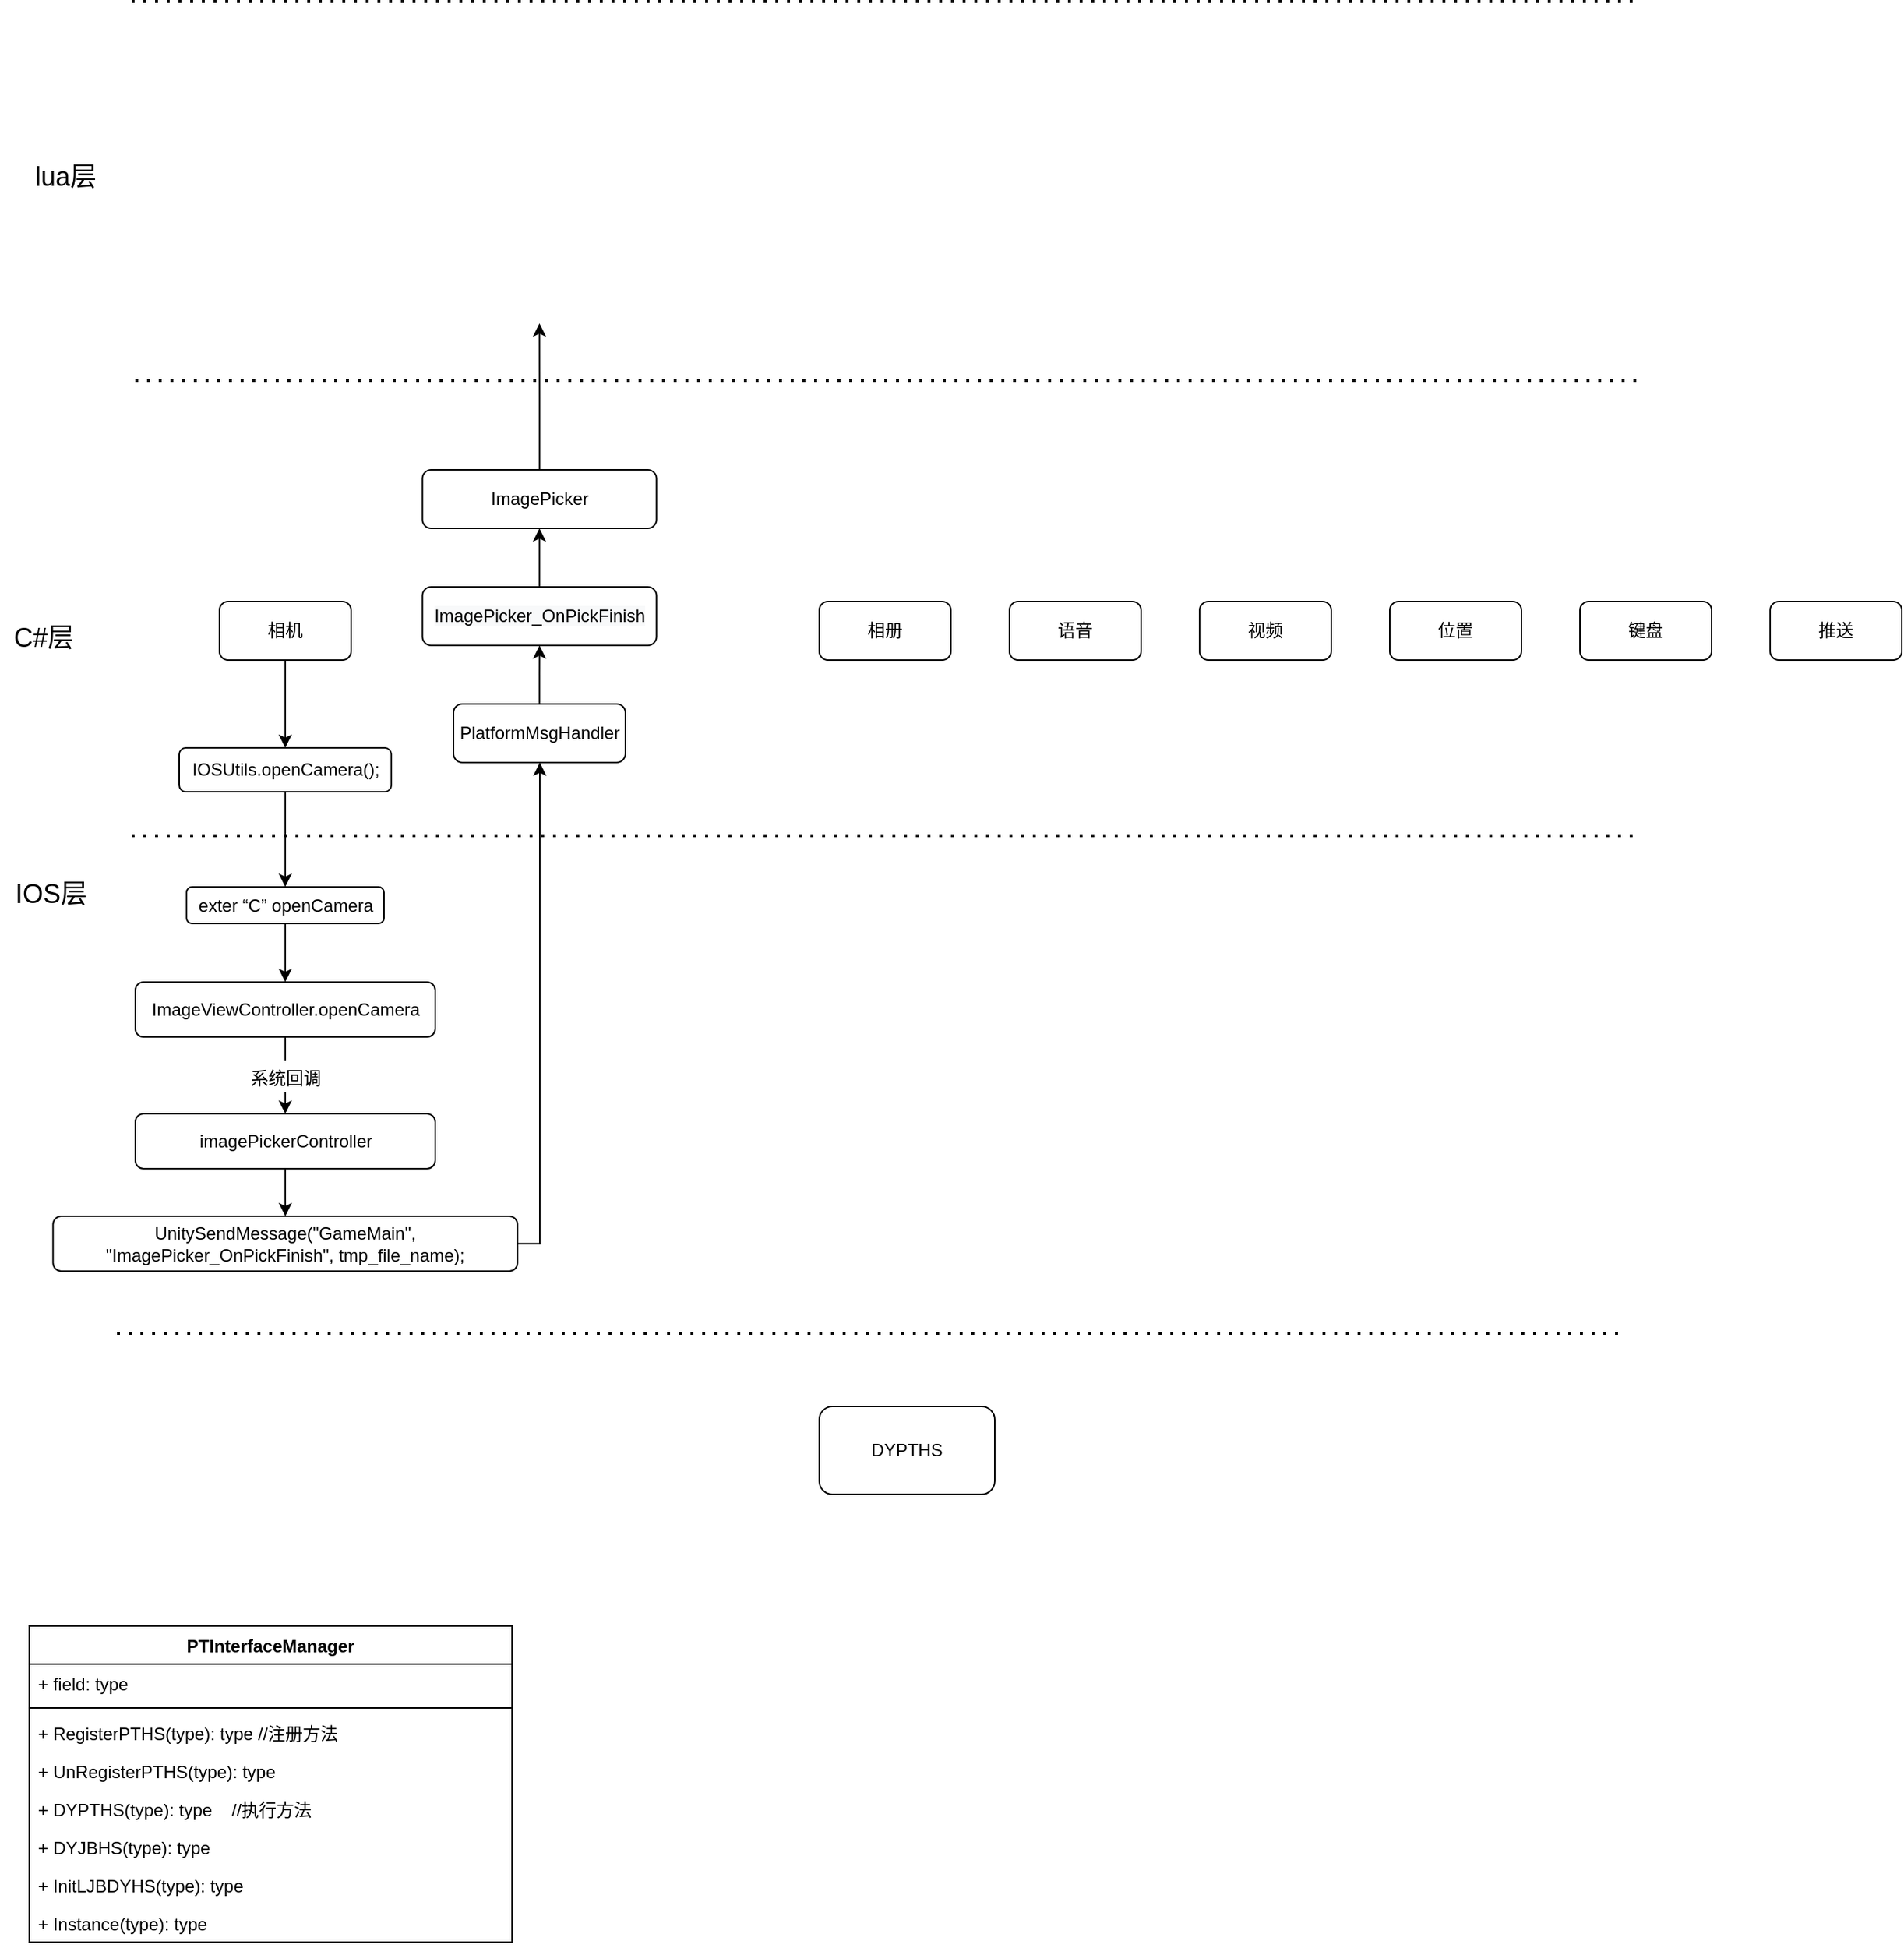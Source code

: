 <mxfile version="14.1.1" type="github">
  <diagram id="74I6Pbm7i6Ht6HoFf3ie" name="Page-1">
    <mxGraphModel dx="1673" dy="2103" grid="1" gridSize="10" guides="1" tooltips="1" connect="1" arrows="1" fold="1" page="1" pageScale="1" pageWidth="827" pageHeight="1169" math="0" shadow="0">
      <root>
        <mxCell id="0" />
        <mxCell id="1" parent="0" />
        <mxCell id="IMY1rGLVhlN_etr2v60y-4" value="DYPTHS" style="rounded=1;whiteSpace=wrap;html=1;" vertex="1" parent="1">
          <mxGeometry x="570" y="590" width="120" height="60" as="geometry" />
        </mxCell>
        <mxCell id="IMY1rGLVhlN_etr2v60y-6" value="PTInterfaceManager" style="swimlane;fontStyle=1;align=center;verticalAlign=top;childLayout=stackLayout;horizontal=1;startSize=26;horizontalStack=0;resizeParent=1;resizeParentMax=0;resizeLast=0;collapsible=1;marginBottom=0;" vertex="1" parent="1">
          <mxGeometry x="30" y="740" width="330" height="216" as="geometry" />
        </mxCell>
        <mxCell id="IMY1rGLVhlN_etr2v60y-7" value="+ field: type" style="text;strokeColor=none;fillColor=none;align=left;verticalAlign=top;spacingLeft=4;spacingRight=4;overflow=hidden;rotatable=0;points=[[0,0.5],[1,0.5]];portConstraint=eastwest;" vertex="1" parent="IMY1rGLVhlN_etr2v60y-6">
          <mxGeometry y="26" width="330" height="26" as="geometry" />
        </mxCell>
        <mxCell id="IMY1rGLVhlN_etr2v60y-8" value="" style="line;strokeWidth=1;fillColor=none;align=left;verticalAlign=middle;spacingTop=-1;spacingLeft=3;spacingRight=3;rotatable=0;labelPosition=right;points=[];portConstraint=eastwest;" vertex="1" parent="IMY1rGLVhlN_etr2v60y-6">
          <mxGeometry y="52" width="330" height="8" as="geometry" />
        </mxCell>
        <mxCell id="IMY1rGLVhlN_etr2v60y-9" value="+ RegisterPTHS(type): type //注册方法" style="text;strokeColor=none;fillColor=none;align=left;verticalAlign=top;spacingLeft=4;spacingRight=4;overflow=hidden;rotatable=0;points=[[0,0.5],[1,0.5]];portConstraint=eastwest;" vertex="1" parent="IMY1rGLVhlN_etr2v60y-6">
          <mxGeometry y="60" width="330" height="26" as="geometry" />
        </mxCell>
        <mxCell id="IMY1rGLVhlN_etr2v60y-10" value="+ UnRegisterPTHS(type): type" style="text;strokeColor=none;fillColor=none;align=left;verticalAlign=top;spacingLeft=4;spacingRight=4;overflow=hidden;rotatable=0;points=[[0,0.5],[1,0.5]];portConstraint=eastwest;" vertex="1" parent="IMY1rGLVhlN_etr2v60y-6">
          <mxGeometry y="86" width="330" height="26" as="geometry" />
        </mxCell>
        <mxCell id="IMY1rGLVhlN_etr2v60y-11" value="+ DYPTHS(type): type    //执行方法" style="text;strokeColor=none;fillColor=none;align=left;verticalAlign=top;spacingLeft=4;spacingRight=4;overflow=hidden;rotatable=0;points=[[0,0.5],[1,0.5]];portConstraint=eastwest;" vertex="1" parent="IMY1rGLVhlN_etr2v60y-6">
          <mxGeometry y="112" width="330" height="26" as="geometry" />
        </mxCell>
        <mxCell id="IMY1rGLVhlN_etr2v60y-12" value="+ DYJBHS(type): type" style="text;strokeColor=none;fillColor=none;align=left;verticalAlign=top;spacingLeft=4;spacingRight=4;overflow=hidden;rotatable=0;points=[[0,0.5],[1,0.5]];portConstraint=eastwest;" vertex="1" parent="IMY1rGLVhlN_etr2v60y-6">
          <mxGeometry y="138" width="330" height="26" as="geometry" />
        </mxCell>
        <mxCell id="IMY1rGLVhlN_etr2v60y-13" value="+ InitLJBDYHS(type): type" style="text;strokeColor=none;fillColor=none;align=left;verticalAlign=top;spacingLeft=4;spacingRight=4;overflow=hidden;rotatable=0;points=[[0,0.5],[1,0.5]];portConstraint=eastwest;" vertex="1" parent="IMY1rGLVhlN_etr2v60y-6">
          <mxGeometry y="164" width="330" height="26" as="geometry" />
        </mxCell>
        <mxCell id="IMY1rGLVhlN_etr2v60y-14" value="+ Instance(type): type" style="text;strokeColor=none;fillColor=none;align=left;verticalAlign=top;spacingLeft=4;spacingRight=4;overflow=hidden;rotatable=0;points=[[0,0.5],[1,0.5]];portConstraint=eastwest;" vertex="1" parent="IMY1rGLVhlN_etr2v60y-6">
          <mxGeometry y="190" width="330" height="26" as="geometry" />
        </mxCell>
        <mxCell id="IMY1rGLVhlN_etr2v60y-23" value="" style="edgeStyle=orthogonalEdgeStyle;rounded=0;orthogonalLoop=1;jettySize=auto;html=1;" edge="1" parent="1" source="IMY1rGLVhlN_etr2v60y-15" target="IMY1rGLVhlN_etr2v60y-22">
          <mxGeometry relative="1" as="geometry" />
        </mxCell>
        <mxCell id="IMY1rGLVhlN_etr2v60y-15" value="相机" style="rounded=1;whiteSpace=wrap;html=1;" vertex="1" parent="1">
          <mxGeometry x="160" y="40" width="90" height="40" as="geometry" />
        </mxCell>
        <mxCell id="IMY1rGLVhlN_etr2v60y-16" value="相册" style="rounded=1;whiteSpace=wrap;html=1;" vertex="1" parent="1">
          <mxGeometry x="570" y="40" width="90" height="40" as="geometry" />
        </mxCell>
        <mxCell id="IMY1rGLVhlN_etr2v60y-17" value="语音" style="rounded=1;whiteSpace=wrap;html=1;" vertex="1" parent="1">
          <mxGeometry x="700" y="40" width="90" height="40" as="geometry" />
        </mxCell>
        <mxCell id="IMY1rGLVhlN_etr2v60y-18" value="视频" style="rounded=1;whiteSpace=wrap;html=1;" vertex="1" parent="1">
          <mxGeometry x="830" y="40" width="90" height="40" as="geometry" />
        </mxCell>
        <mxCell id="IMY1rGLVhlN_etr2v60y-19" value="位置" style="rounded=1;whiteSpace=wrap;html=1;" vertex="1" parent="1">
          <mxGeometry x="960" y="40" width="90" height="40" as="geometry" />
        </mxCell>
        <mxCell id="IMY1rGLVhlN_etr2v60y-20" value="键盘" style="rounded=1;whiteSpace=wrap;html=1;" vertex="1" parent="1">
          <mxGeometry x="1090" y="40" width="90" height="40" as="geometry" />
        </mxCell>
        <mxCell id="IMY1rGLVhlN_etr2v60y-21" value="推送" style="rounded=1;whiteSpace=wrap;html=1;" vertex="1" parent="1">
          <mxGeometry x="1220" y="40" width="90" height="40" as="geometry" />
        </mxCell>
        <mxCell id="IMY1rGLVhlN_etr2v60y-34" value="" style="edgeStyle=orthogonalEdgeStyle;rounded=0;orthogonalLoop=1;jettySize=auto;html=1;fontSize=18;" edge="1" parent="1" source="IMY1rGLVhlN_etr2v60y-22" target="IMY1rGLVhlN_etr2v60y-33">
          <mxGeometry relative="1" as="geometry" />
        </mxCell>
        <mxCell id="IMY1rGLVhlN_etr2v60y-22" value="IOSUtils.openCamera();" style="whiteSpace=wrap;html=1;rounded=1;" vertex="1" parent="1">
          <mxGeometry x="132.5" y="140" width="145" height="30" as="geometry" />
        </mxCell>
        <mxCell id="IMY1rGLVhlN_etr2v60y-25" value="" style="endArrow=none;dashed=1;html=1;dashPattern=1 3;strokeWidth=2;" edge="1" parent="1">
          <mxGeometry width="50" height="50" relative="1" as="geometry">
            <mxPoint x="100" y="200" as="sourcePoint" />
            <mxPoint x="1130" y="200" as="targetPoint" />
          </mxGeometry>
        </mxCell>
        <mxCell id="IMY1rGLVhlN_etr2v60y-26" value="" style="endArrow=none;dashed=1;html=1;dashPattern=1 3;strokeWidth=2;" edge="1" parent="1">
          <mxGeometry width="50" height="50" relative="1" as="geometry">
            <mxPoint x="90" y="540" as="sourcePoint" />
            <mxPoint x="1120" y="540" as="targetPoint" />
          </mxGeometry>
        </mxCell>
        <mxCell id="IMY1rGLVhlN_etr2v60y-27" value="C#层" style="text;html=1;strokeColor=none;fillColor=none;align=center;verticalAlign=middle;whiteSpace=wrap;rounded=0;fontSize=18;" vertex="1" parent="1">
          <mxGeometry x="10" y="50" width="60" height="30" as="geometry" />
        </mxCell>
        <mxCell id="IMY1rGLVhlN_etr2v60y-28" value="IOS层" style="text;html=1;strokeColor=none;fillColor=none;align=center;verticalAlign=middle;whiteSpace=wrap;rounded=0;fontSize=18;" vertex="1" parent="1">
          <mxGeometry x="10" y="220" width="70" height="40" as="geometry" />
        </mxCell>
        <mxCell id="IMY1rGLVhlN_etr2v60y-29" value="" style="endArrow=none;dashed=1;html=1;dashPattern=1 3;strokeWidth=2;" edge="1" parent="1">
          <mxGeometry width="50" height="50" relative="1" as="geometry">
            <mxPoint x="100" y="-370" as="sourcePoint" />
            <mxPoint x="1130" y="-370" as="targetPoint" />
          </mxGeometry>
        </mxCell>
        <mxCell id="IMY1rGLVhlN_etr2v60y-30" value="lua层" style="text;html=1;strokeColor=none;fillColor=none;align=center;verticalAlign=middle;whiteSpace=wrap;rounded=0;fontSize=18;" vertex="1" parent="1">
          <mxGeometry x="20" y="-270" width="70" height="40" as="geometry" />
        </mxCell>
        <mxCell id="IMY1rGLVhlN_etr2v60y-31" value="" style="endArrow=none;dashed=1;html=1;dashPattern=1 3;strokeWidth=2;" edge="1" parent="1">
          <mxGeometry width="50" height="50" relative="1" as="geometry">
            <mxPoint x="102.5" y="-111" as="sourcePoint" />
            <mxPoint x="1132.5" y="-111" as="targetPoint" />
          </mxGeometry>
        </mxCell>
        <mxCell id="IMY1rGLVhlN_etr2v60y-36" value="" style="edgeStyle=orthogonalEdgeStyle;rounded=0;orthogonalLoop=1;jettySize=auto;html=1;fontSize=18;" edge="1" parent="1" source="IMY1rGLVhlN_etr2v60y-33" target="IMY1rGLVhlN_etr2v60y-35">
          <mxGeometry relative="1" as="geometry" />
        </mxCell>
        <mxCell id="IMY1rGLVhlN_etr2v60y-33" value="exter “C” openCamera" style="whiteSpace=wrap;html=1;rounded=1;" vertex="1" parent="1">
          <mxGeometry x="137.5" y="235" width="135" height="25" as="geometry" />
        </mxCell>
        <mxCell id="IMY1rGLVhlN_etr2v60y-41" value="&lt;font style=&quot;font-size: 12px&quot;&gt;系统回调&lt;/font&gt;" style="edgeStyle=orthogonalEdgeStyle;rounded=0;orthogonalLoop=1;jettySize=auto;html=1;fontSize=18;" edge="1" parent="1" source="IMY1rGLVhlN_etr2v60y-35" target="IMY1rGLVhlN_etr2v60y-37">
          <mxGeometry relative="1" as="geometry" />
        </mxCell>
        <mxCell id="IMY1rGLVhlN_etr2v60y-35" value="ImageViewController.openCamera" style="whiteSpace=wrap;html=1;rounded=1;" vertex="1" parent="1">
          <mxGeometry x="102.5" y="300" width="205" height="37.5" as="geometry" />
        </mxCell>
        <mxCell id="IMY1rGLVhlN_etr2v60y-47" value="" style="edgeStyle=orthogonalEdgeStyle;rounded=0;orthogonalLoop=1;jettySize=auto;html=1;fontSize=18;" edge="1" parent="1" source="IMY1rGLVhlN_etr2v60y-37" target="IMY1rGLVhlN_etr2v60y-46">
          <mxGeometry relative="1" as="geometry" />
        </mxCell>
        <mxCell id="IMY1rGLVhlN_etr2v60y-37" value="imagePickerController" style="whiteSpace=wrap;html=1;rounded=1;" vertex="1" parent="1">
          <mxGeometry x="102.5" y="390" width="205" height="37.5" as="geometry" />
        </mxCell>
        <mxCell id="IMY1rGLVhlN_etr2v60y-49" style="edgeStyle=orthogonalEdgeStyle;rounded=0;orthogonalLoop=1;jettySize=auto;html=1;fontSize=18;" edge="1" parent="1" source="IMY1rGLVhlN_etr2v60y-46" target="IMY1rGLVhlN_etr2v60y-48">
          <mxGeometry relative="1" as="geometry">
            <Array as="points">
              <mxPoint x="379" y="479" />
            </Array>
          </mxGeometry>
        </mxCell>
        <mxCell id="IMY1rGLVhlN_etr2v60y-46" value="UnitySendMessage(&quot;GameMain&quot;, &quot;ImagePicker_OnPickFinish&quot;, tmp_file_name);" style="whiteSpace=wrap;html=1;rounded=1;" vertex="1" parent="1">
          <mxGeometry x="46.25" y="460" width="317.5" height="37.5" as="geometry" />
        </mxCell>
        <mxCell id="IMY1rGLVhlN_etr2v60y-51" value="" style="edgeStyle=orthogonalEdgeStyle;rounded=0;orthogonalLoop=1;jettySize=auto;html=1;fontSize=18;" edge="1" parent="1" source="IMY1rGLVhlN_etr2v60y-48" target="IMY1rGLVhlN_etr2v60y-50">
          <mxGeometry relative="1" as="geometry" />
        </mxCell>
        <mxCell id="IMY1rGLVhlN_etr2v60y-48" value="PlatformMsgHandler" style="rounded=1;whiteSpace=wrap;html=1;" vertex="1" parent="1">
          <mxGeometry x="320" y="110" width="117.5" height="40" as="geometry" />
        </mxCell>
        <mxCell id="IMY1rGLVhlN_etr2v60y-53" style="edgeStyle=orthogonalEdgeStyle;rounded=0;orthogonalLoop=1;jettySize=auto;html=1;fontSize=18;" edge="1" parent="1" source="IMY1rGLVhlN_etr2v60y-50" target="IMY1rGLVhlN_etr2v60y-52">
          <mxGeometry relative="1" as="geometry" />
        </mxCell>
        <mxCell id="IMY1rGLVhlN_etr2v60y-50" value="&#xa;&#xa;&lt;span style=&quot;color: rgb(0, 0, 0); font-family: helvetica; font-size: 12px; font-style: normal; font-weight: 400; letter-spacing: normal; text-align: center; text-indent: 0px; text-transform: none; word-spacing: 0px; background-color: rgb(248, 249, 250); display: inline; float: none;&quot;&gt;ImagePicker_OnPickFinish&lt;/span&gt;&#xa;&#xa;" style="rounded=1;whiteSpace=wrap;html=1;" vertex="1" parent="1">
          <mxGeometry x="298.75" y="30" width="160" height="40" as="geometry" />
        </mxCell>
        <mxCell id="IMY1rGLVhlN_etr2v60y-54" style="edgeStyle=orthogonalEdgeStyle;rounded=0;orthogonalLoop=1;jettySize=auto;html=1;fontSize=18;" edge="1" parent="1" source="IMY1rGLVhlN_etr2v60y-52">
          <mxGeometry relative="1" as="geometry">
            <mxPoint x="378.75" y="-150" as="targetPoint" />
          </mxGeometry>
        </mxCell>
        <mxCell id="IMY1rGLVhlN_etr2v60y-52" value="ImagePicker" style="rounded=1;whiteSpace=wrap;html=1;" vertex="1" parent="1">
          <mxGeometry x="298.75" y="-50" width="160" height="40" as="geometry" />
        </mxCell>
      </root>
    </mxGraphModel>
  </diagram>
</mxfile>
